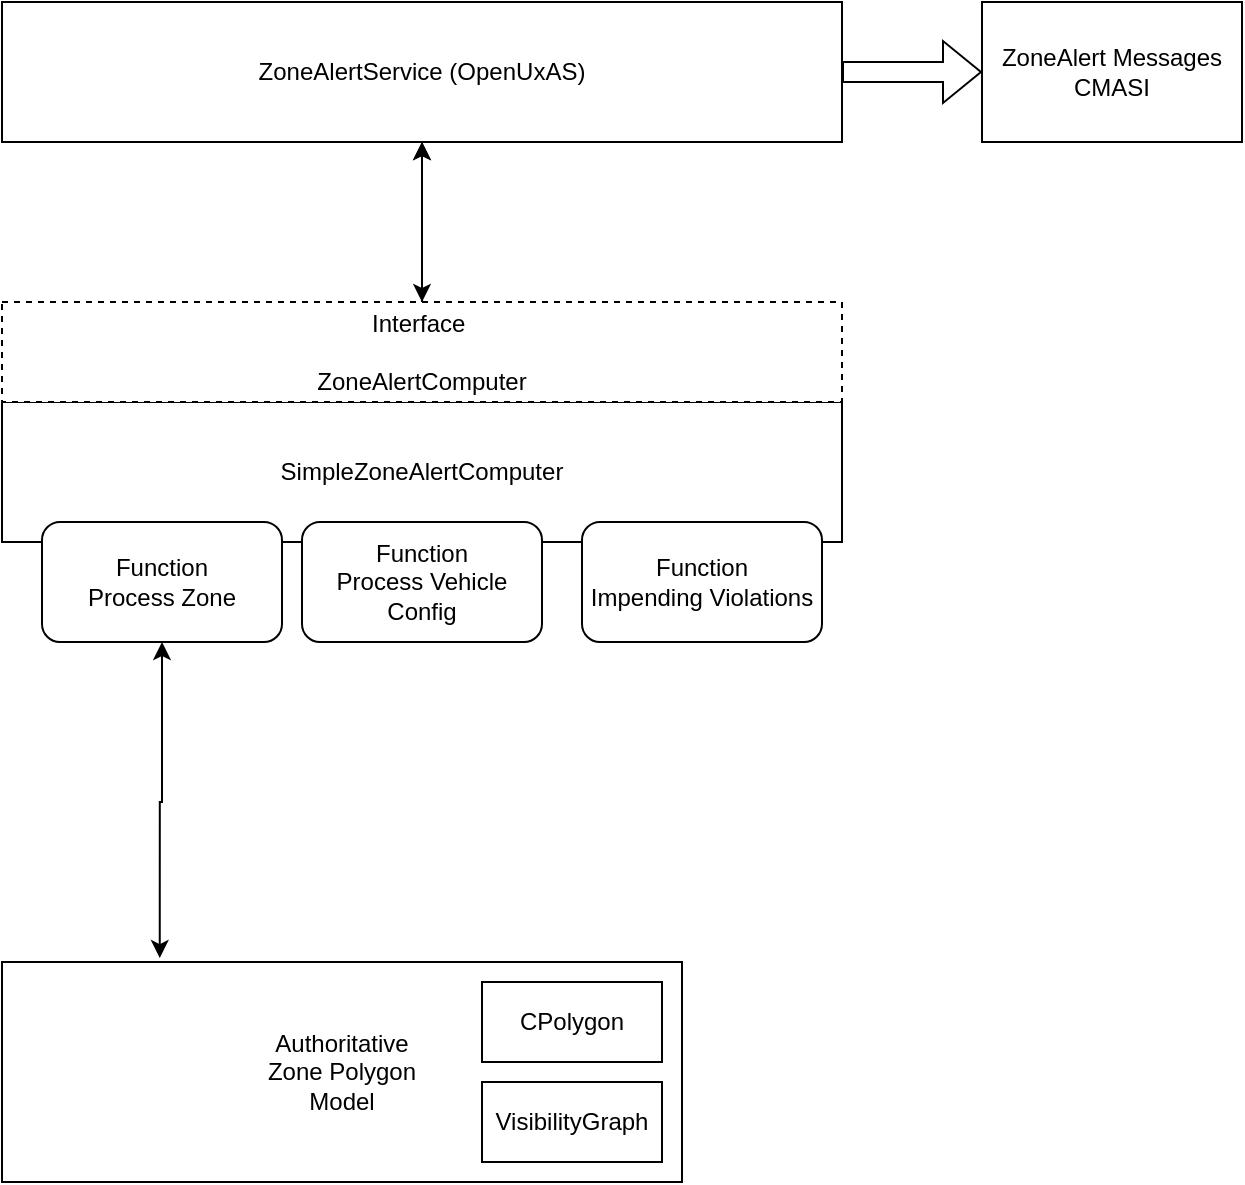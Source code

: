 <mxfile version="24.0.4" type="device">
  <diagram name="Page-1" id="5f0bae14-7c28-e335-631c-24af17079c00">
    <mxGraphModel dx="841" dy="765" grid="1" gridSize="10" guides="1" tooltips="1" connect="1" arrows="1" fold="1" page="1" pageScale="1" pageWidth="600" pageHeight="400" background="none" math="0" shadow="0">
      <root>
        <mxCell id="0" />
        <mxCell id="1" parent="0" />
        <mxCell id="3W5gYO6pAXKULEPotOUU-14" value="Authoritative&lt;br&gt;Zone Polygon&lt;br&gt;Model" style="rounded=0;whiteSpace=wrap;html=1;" parent="1" vertex="1">
          <mxGeometry x="30" y="500" width="340" height="110" as="geometry" />
        </mxCell>
        <mxCell id="3W5gYO6pAXKULEPotOUU-18" value="SimpleZoneAlertComputer" style="rounded=0;whiteSpace=wrap;html=1;" parent="1" vertex="1">
          <mxGeometry x="30" y="220" width="420" height="70" as="geometry" />
        </mxCell>
        <mxCell id="4Vm4h1DBtU_fKJOTUtkn-5" style="edgeStyle=orthogonalEdgeStyle;rounded=0;orthogonalLoop=1;jettySize=auto;html=1;exitX=0.5;exitY=1;exitDx=0;exitDy=0;entryX=0.5;entryY=0;entryDx=0;entryDy=0;startArrow=classic;startFill=1;" edge="1" parent="1" source="3W5gYO6pAXKULEPotOUU-23" target="4Vm4h1DBtU_fKJOTUtkn-4">
          <mxGeometry relative="1" as="geometry" />
        </mxCell>
        <mxCell id="3W5gYO6pAXKULEPotOUU-23" value="ZoneAlertService (OpenUxAS)" style="rounded=0;whiteSpace=wrap;html=1;" parent="1" vertex="1">
          <mxGeometry x="30" y="20" width="420" height="70" as="geometry" />
        </mxCell>
        <mxCell id="ruYz8rCoN398NZCThAqV-3" value="ZoneAlert Messages&lt;br&gt;CMASI" style="rounded=0;whiteSpace=wrap;html=1;" parent="1" vertex="1">
          <mxGeometry x="520" y="20" width="130" height="70" as="geometry" />
        </mxCell>
        <mxCell id="ruYz8rCoN398NZCThAqV-5" value="" style="shape=flexArrow;endArrow=classic;html=1;rounded=0;entryX=0;entryY=0.5;entryDx=0;entryDy=0;exitX=1;exitY=0.5;exitDx=0;exitDy=0;" parent="1" source="3W5gYO6pAXKULEPotOUU-23" target="ruYz8rCoN398NZCThAqV-3" edge="1">
          <mxGeometry width="50" height="50" relative="1" as="geometry">
            <mxPoint x="380" y="130" as="sourcePoint" />
            <mxPoint x="430" y="80" as="targetPoint" />
          </mxGeometry>
        </mxCell>
        <mxCell id="4Vm4h1DBtU_fKJOTUtkn-1" value="CPolygon" style="rounded=0;whiteSpace=wrap;html=1;" vertex="1" parent="1">
          <mxGeometry x="270" y="510" width="90" height="40" as="geometry" />
        </mxCell>
        <mxCell id="4Vm4h1DBtU_fKJOTUtkn-2" value="VisibilityGraph" style="rounded=0;whiteSpace=wrap;html=1;" vertex="1" parent="1">
          <mxGeometry x="270" y="560" width="90" height="40" as="geometry" />
        </mxCell>
        <mxCell id="4Vm4h1DBtU_fKJOTUtkn-6" value="" style="edgeStyle=orthogonalEdgeStyle;rounded=0;orthogonalLoop=1;jettySize=auto;html=1;" edge="1" parent="1" source="4Vm4h1DBtU_fKJOTUtkn-4" target="3W5gYO6pAXKULEPotOUU-23">
          <mxGeometry relative="1" as="geometry" />
        </mxCell>
        <mxCell id="4Vm4h1DBtU_fKJOTUtkn-4" value="&lt;div&gt;Interface&amp;nbsp;&lt;/div&gt;&lt;div&gt;&lt;br&gt;&lt;/div&gt;ZoneAlertComputer" style="rounded=0;whiteSpace=wrap;html=1;dashed=1;" vertex="1" parent="1">
          <mxGeometry x="30" y="170" width="420" height="50" as="geometry" />
        </mxCell>
        <mxCell id="4Vm4h1DBtU_fKJOTUtkn-9" value="" style="edgeStyle=orthogonalEdgeStyle;rounded=0;orthogonalLoop=1;jettySize=auto;html=1;exitX=0.232;exitY=-0.018;exitDx=0;exitDy=0;startArrow=classic;startFill=1;exitPerimeter=0;" edge="1" parent="1" source="3W5gYO6pAXKULEPotOUU-14" target="4Vm4h1DBtU_fKJOTUtkn-10">
          <mxGeometry relative="1" as="geometry">
            <mxPoint x="210" y="180" as="sourcePoint" />
            <mxPoint x="200" y="290" as="targetPoint" />
          </mxGeometry>
        </mxCell>
        <mxCell id="4Vm4h1DBtU_fKJOTUtkn-10" value="Function&lt;div&gt;Process Zone&lt;/div&gt;" style="rounded=1;whiteSpace=wrap;html=1;" vertex="1" parent="1">
          <mxGeometry x="50" y="280" width="120" height="60" as="geometry" />
        </mxCell>
        <mxCell id="4Vm4h1DBtU_fKJOTUtkn-11" value="Function&lt;div&gt;Impending Violations&lt;/div&gt;" style="rounded=1;whiteSpace=wrap;html=1;" vertex="1" parent="1">
          <mxGeometry x="320" y="280" width="120" height="60" as="geometry" />
        </mxCell>
        <mxCell id="4Vm4h1DBtU_fKJOTUtkn-12" value="Function&lt;div&gt;Process Vehicle Config&lt;/div&gt;" style="rounded=1;whiteSpace=wrap;html=1;" vertex="1" parent="1">
          <mxGeometry x="180" y="280" width="120" height="60" as="geometry" />
        </mxCell>
      </root>
    </mxGraphModel>
  </diagram>
</mxfile>
